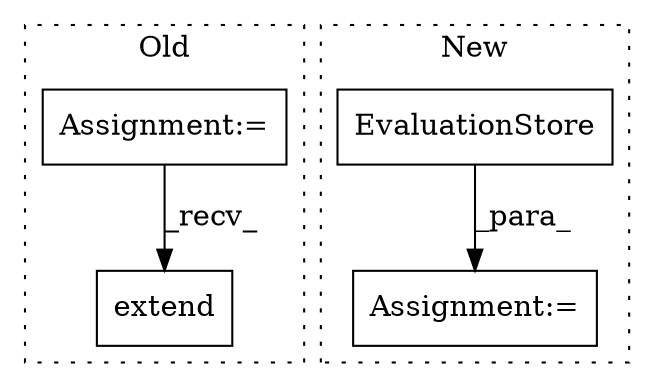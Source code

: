 digraph G {
subgraph cluster0 {
1 [label="extend" a="32" s="11422,11448" l="7,1" shape="box"];
4 [label="Assignment:=" a="7" s="10927" l="1" shape="box"];
label = "Old";
style="dotted";
}
subgraph cluster1 {
2 [label="EvaluationStore" a="32" s="12641" l="17" shape="box"];
3 [label="Assignment:=" a="7" s="12640" l="1" shape="box"];
label = "New";
style="dotted";
}
2 -> 3 [label="_para_"];
4 -> 1 [label="_recv_"];
}